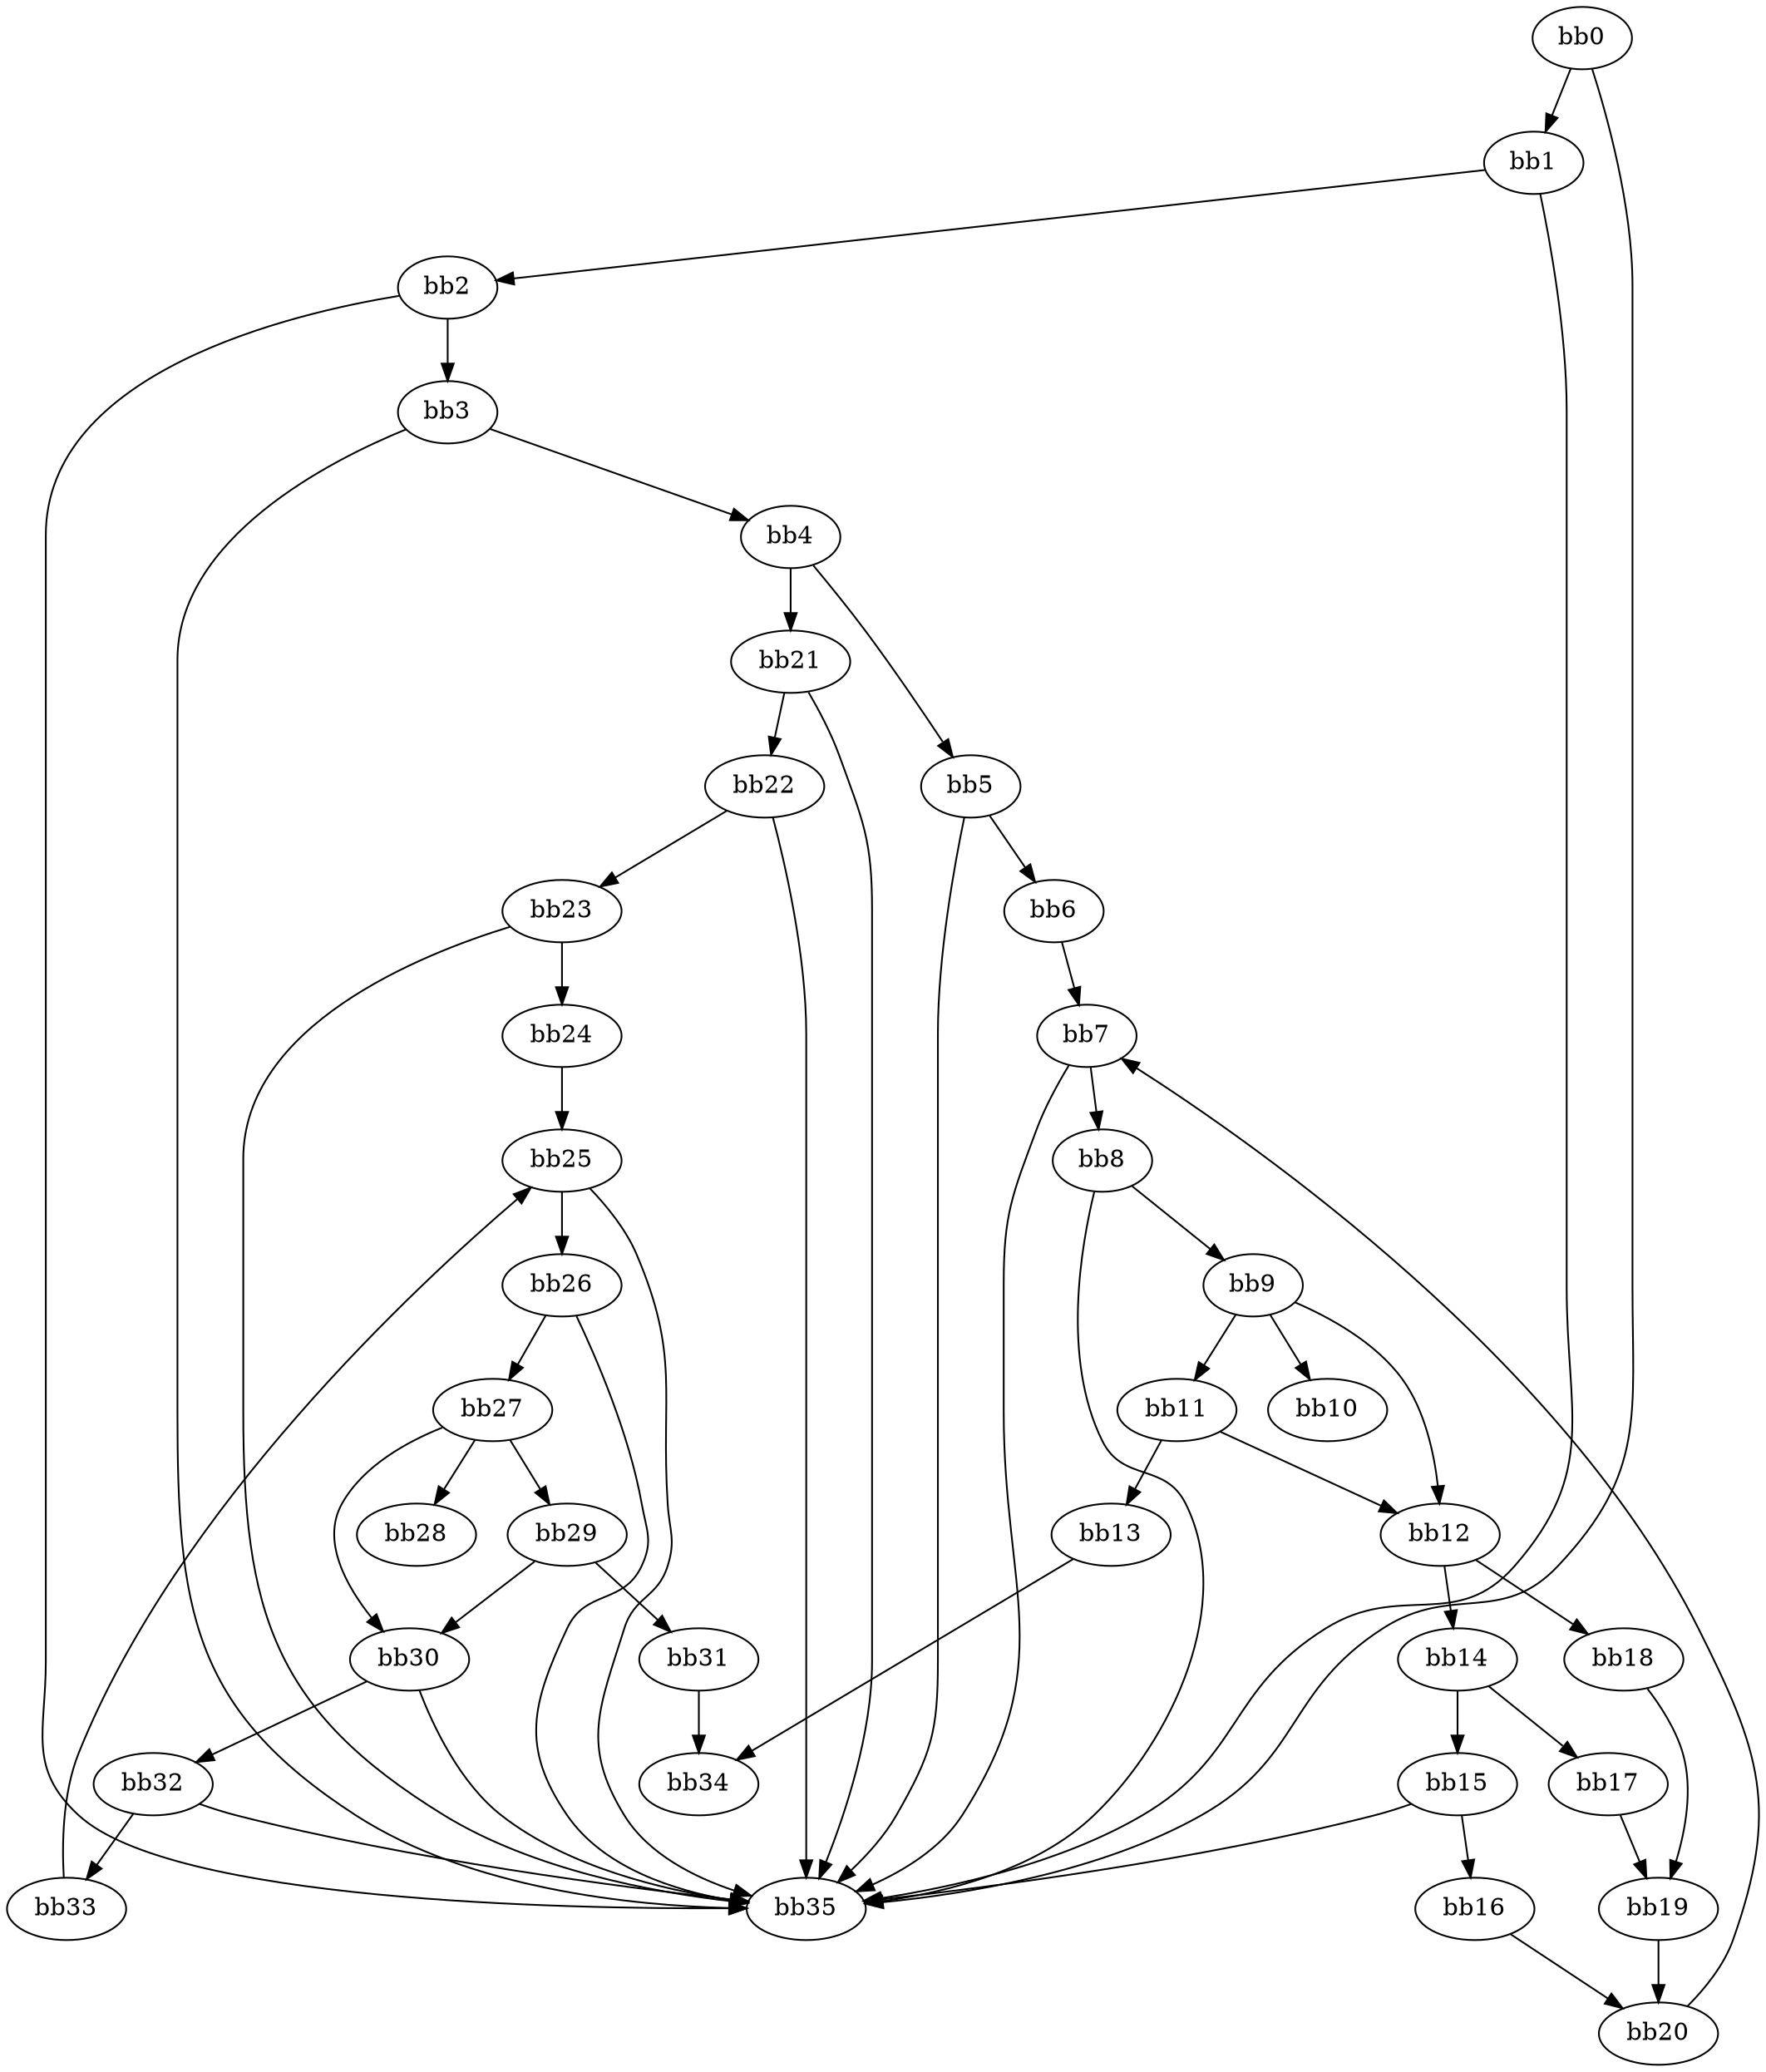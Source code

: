 digraph {
    0 [ label = "bb0\l" ]
    1 [ label = "bb1\l" ]
    2 [ label = "bb2\l" ]
    3 [ label = "bb3\l" ]
    4 [ label = "bb4\l" ]
    5 [ label = "bb5\l" ]
    6 [ label = "bb6\l" ]
    7 [ label = "bb7\l" ]
    8 [ label = "bb8\l" ]
    9 [ label = "bb9\l" ]
    10 [ label = "bb10\l" ]
    11 [ label = "bb11\l" ]
    12 [ label = "bb12\l" ]
    13 [ label = "bb13\l" ]
    14 [ label = "bb14\l" ]
    15 [ label = "bb15\l" ]
    16 [ label = "bb16\l" ]
    17 [ label = "bb17\l" ]
    18 [ label = "bb18\l" ]
    19 [ label = "bb19\l" ]
    20 [ label = "bb20\l" ]
    21 [ label = "bb21\l" ]
    22 [ label = "bb22\l" ]
    23 [ label = "bb23\l" ]
    24 [ label = "bb24\l" ]
    25 [ label = "bb25\l" ]
    26 [ label = "bb26\l" ]
    27 [ label = "bb27\l" ]
    28 [ label = "bb28\l" ]
    29 [ label = "bb29\l" ]
    30 [ label = "bb30\l" ]
    31 [ label = "bb31\l" ]
    32 [ label = "bb32\l" ]
    33 [ label = "bb33\l" ]
    34 [ label = "bb34\l" ]
    35 [ label = "bb35\l" ]
    0 -> 1 [ ]
    0 -> 35 [ ]
    1 -> 2 [ ]
    1 -> 35 [ ]
    2 -> 3 [ ]
    2 -> 35 [ ]
    3 -> 4 [ ]
    3 -> 35 [ ]
    4 -> 5 [ ]
    4 -> 21 [ ]
    5 -> 6 [ ]
    5 -> 35 [ ]
    6 -> 7 [ ]
    7 -> 8 [ ]
    7 -> 35 [ ]
    8 -> 9 [ ]
    8 -> 35 [ ]
    9 -> 10 [ ]
    9 -> 11 [ ]
    9 -> 12 [ ]
    11 -> 12 [ ]
    11 -> 13 [ ]
    12 -> 14 [ ]
    12 -> 18 [ ]
    13 -> 34 [ ]
    14 -> 15 [ ]
    14 -> 17 [ ]
    15 -> 16 [ ]
    15 -> 35 [ ]
    16 -> 20 [ ]
    17 -> 19 [ ]
    18 -> 19 [ ]
    19 -> 20 [ ]
    20 -> 7 [ ]
    21 -> 22 [ ]
    21 -> 35 [ ]
    22 -> 23 [ ]
    22 -> 35 [ ]
    23 -> 24 [ ]
    23 -> 35 [ ]
    24 -> 25 [ ]
    25 -> 26 [ ]
    25 -> 35 [ ]
    26 -> 27 [ ]
    26 -> 35 [ ]
    27 -> 28 [ ]
    27 -> 29 [ ]
    27 -> 30 [ ]
    29 -> 30 [ ]
    29 -> 31 [ ]
    30 -> 32 [ ]
    30 -> 35 [ ]
    31 -> 34 [ ]
    32 -> 33 [ ]
    32 -> 35 [ ]
    33 -> 25 [ ]
}

